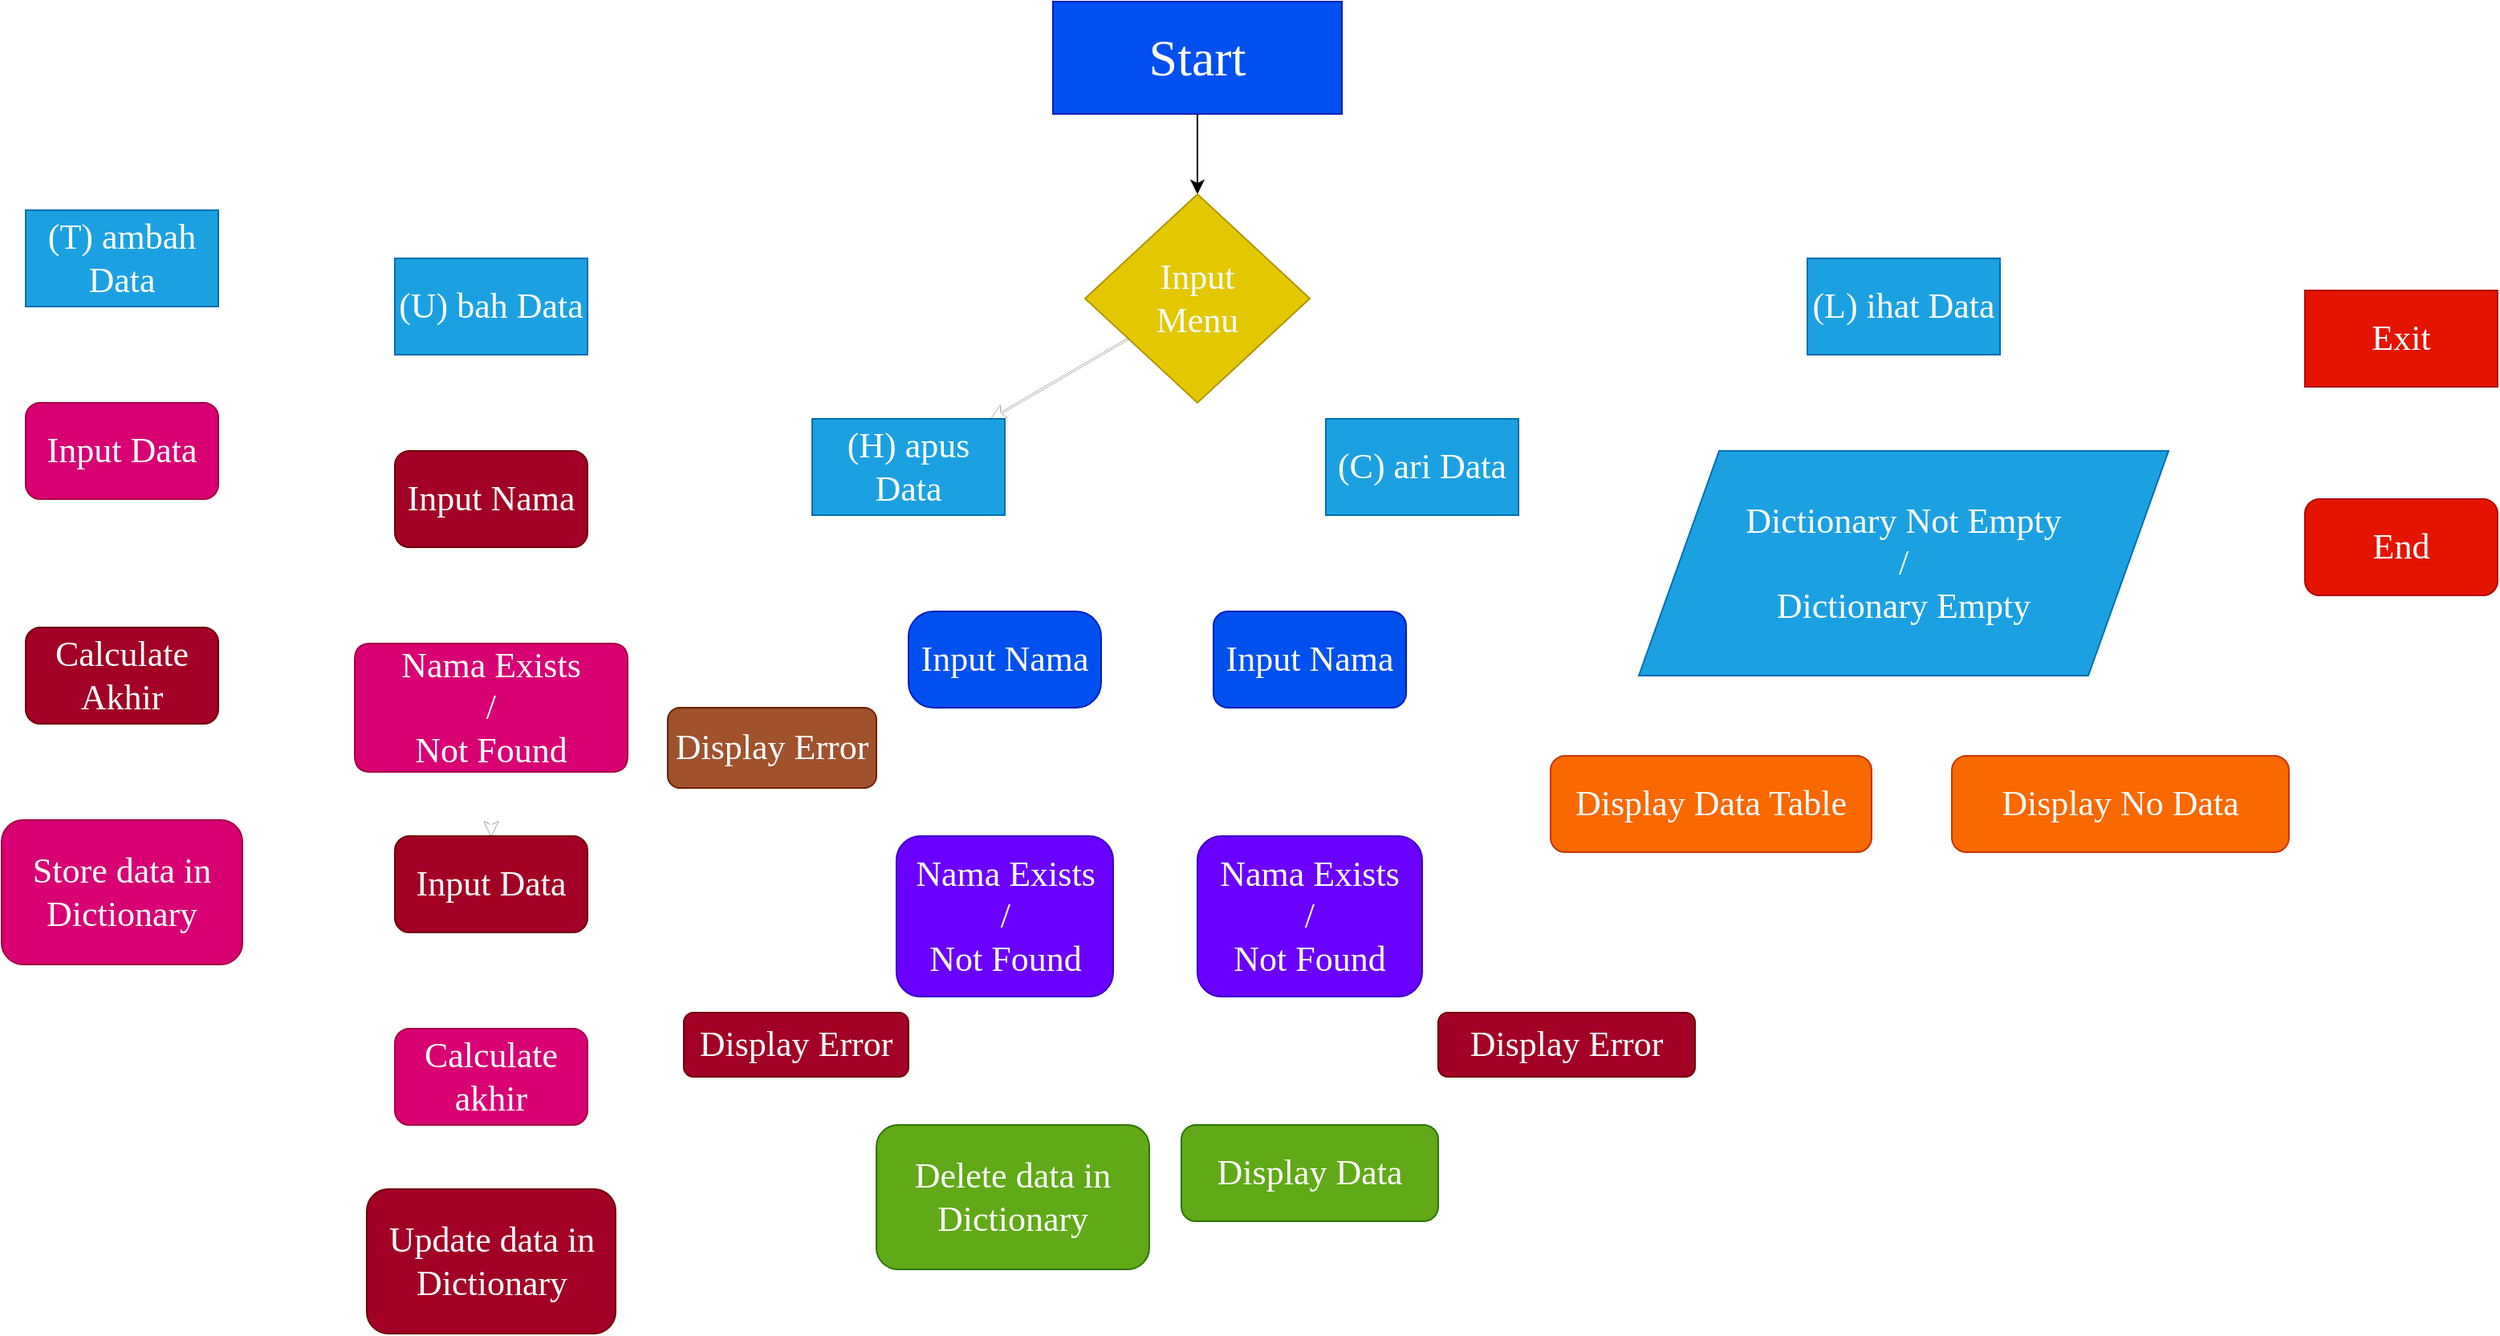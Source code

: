 <mxfile>
    <diagram id="xLfKkX5MmBfU5M6gmhwT" name="Page-1">
        <mxGraphModel dx="2039" dy="836" grid="1" gridSize="10" guides="1" tooltips="1" connect="1" arrows="1" fold="1" page="1" pageScale="1" pageWidth="850" pageHeight="1100" math="0" shadow="0">
            <root>
                <mxCell id="0"/>
                <mxCell id="1" parent="0"/>
                <mxCell id="8" value="" style="edgeStyle=none;html=1;fontFamily=Times New Roman;fontSize=22;" parent="1" source="3" target="4" edge="1">
                    <mxGeometry relative="1" as="geometry"/>
                </mxCell>
                <mxCell id="3" value="&lt;font style=&quot;font-size: 32px;&quot; face=&quot;Times New Roman&quot;&gt;Start&lt;/font&gt;" style="rounded=0;whiteSpace=wrap;html=1;fillColor=#0050ef;fontColor=#ffffff;strokeColor=#001DBC;" parent="1" vertex="1">
                    <mxGeometry x="350" y="20" width="180" height="70" as="geometry"/>
                </mxCell>
                <mxCell id="10" value="" style="edgeStyle=none;html=1;fontFamily=Times New Roman;fontSize=22;fillColor=#f5f5f5;strokeColor=#FFFFFF;" parent="1" source="4" target="9" edge="1">
                    <mxGeometry relative="1" as="geometry">
                        <Array as="points">
                            <mxPoint x="240" y="80"/>
                        </Array>
                    </mxGeometry>
                </mxCell>
                <mxCell id="23" value="" style="edgeStyle=none;html=1;fontFamily=Times New Roman;fontSize=22;fillColor=#f5f5f5;strokeColor=#FFFFFF;" parent="1" source="4" target="22" edge="1">
                    <mxGeometry relative="1" as="geometry">
                        <Array as="points">
                            <mxPoint x="320" y="170"/>
                        </Array>
                    </mxGeometry>
                </mxCell>
                <mxCell id="45" value="" style="edgeStyle=none;html=1;fontFamily=Times New Roman;fontSize=22;" parent="1" source="4" target="44" edge="1">
                    <mxGeometry relative="1" as="geometry"/>
                </mxCell>
                <mxCell id="491" value="" style="edgeStyle=none;html=1;fontFamily=Times New Roman;fontSize=22;strokeColor=#FFFFFF;fillColor=#f5f5f5;" parent="1" source="4" target="490" edge="1">
                    <mxGeometry relative="1" as="geometry">
                        <Array as="points">
                            <mxPoint x="600" y="170"/>
                        </Array>
                    </mxGeometry>
                </mxCell>
                <mxCell id="492" value="" style="edgeStyle=none;html=1;fontFamily=Times New Roman;fontSize=22;" parent="1" source="4" target="44" edge="1">
                    <mxGeometry relative="1" as="geometry"/>
                </mxCell>
                <mxCell id="493" value="" style="edgeStyle=none;html=1;fontFamily=Times New Roman;fontSize=22;fillColor=#f5f5f5;strokeColor=#FFFFFF;" parent="1" source="4" target="44" edge="1">
                    <mxGeometry relative="1" as="geometry"/>
                </mxCell>
                <mxCell id="495" value="" style="edgeStyle=none;html=1;fontFamily=Times New Roman;fontSize=22;fillColor=#f5f5f5;strokeColor=#FFFFFF;" parent="1" source="4" target="494" edge="1">
                    <mxGeometry relative="1" as="geometry"/>
                </mxCell>
                <mxCell id="516" value="" style="edgeStyle=none;html=1;fontFamily=Times New Roman;fontSize=22;strokeColor=#FFFFFF;fillColor=#f5f5f5;" parent="1" source="4" target="515" edge="1">
                    <mxGeometry relative="1" as="geometry">
                        <Array as="points">
                            <mxPoint x="640" y="80"/>
                        </Array>
                    </mxGeometry>
                </mxCell>
                <mxCell id="4" value="&lt;font color=&quot;#ffffff&quot;&gt;Input&lt;br&gt;Menu&lt;/font&gt;" style="rhombus;whiteSpace=wrap;html=1;fontFamily=Times New Roman;fontSize=22;fillColor=#e3c800;fontColor=#000000;strokeColor=#B09500;" parent="1" vertex="1">
                    <mxGeometry x="370" y="140" width="140" height="130" as="geometry"/>
                </mxCell>
                <mxCell id="14" value="" style="edgeStyle=none;html=1;fontFamily=Times New Roman;fontSize=22;strokeColor=#FFFFFF;fillColor=#f5f5f5;" parent="1" source="9" target="13" edge="1">
                    <mxGeometry relative="1" as="geometry"/>
                </mxCell>
                <mxCell id="9" value="(T) ambah Data" style="whiteSpace=wrap;html=1;fontSize=22;fontFamily=Times New Roman;fillColor=#1ba1e2;fontColor=#ffffff;strokeColor=#006EAF;" parent="1" vertex="1">
                    <mxGeometry x="-290" y="150" width="120" height="60" as="geometry"/>
                </mxCell>
                <mxCell id="16" value="" style="edgeStyle=none;html=1;fontFamily=Times New Roman;fontSize=22;strokeColor=#FFFFFF;fillColor=#f5f5f5;" parent="1" source="13" target="15" edge="1">
                    <mxGeometry relative="1" as="geometry"/>
                </mxCell>
                <mxCell id="13" value="Input Data" style="rounded=1;whiteSpace=wrap;html=1;fontSize=22;fontFamily=Times New Roman;fillColor=#d80073;fontColor=#ffffff;strokeColor=#A50040;" parent="1" vertex="1">
                    <mxGeometry x="-290" y="270" width="120" height="60" as="geometry"/>
                </mxCell>
                <mxCell id="18" value="" style="edgeStyle=none;html=1;fontFamily=Times New Roman;fontSize=22;strokeColor=#FFFFFF;fillColor=#f5f5f5;" parent="1" source="15" target="17" edge="1">
                    <mxGeometry relative="1" as="geometry"/>
                </mxCell>
                <mxCell id="15" value="Calculate Akhir" style="rounded=1;whiteSpace=wrap;html=1;fontSize=22;fontFamily=Times New Roman;fillColor=#a20025;fontColor=#ffffff;strokeColor=#6F0000;" parent="1" vertex="1">
                    <mxGeometry x="-290" y="410" width="120" height="60" as="geometry"/>
                </mxCell>
                <mxCell id="17" value="Store data in Dictionary" style="rounded=1;whiteSpace=wrap;html=1;fontSize=22;fontFamily=Times New Roman;fillColor=#d80073;fontColor=#ffffff;strokeColor=#A50040;" parent="1" vertex="1">
                    <mxGeometry x="-305" y="530" width="150" height="90" as="geometry"/>
                </mxCell>
                <mxCell id="27" value="" style="edgeStyle=none;html=1;fontFamily=Times New Roman;fontSize=22;strokeColor=#FFFFFF;" parent="1" source="22" target="26" edge="1">
                    <mxGeometry relative="1" as="geometry"/>
                </mxCell>
                <mxCell id="22" value="(U) bah Data" style="whiteSpace=wrap;html=1;fontSize=22;fontFamily=Times New Roman;fillColor=#1ba1e2;fontColor=#ffffff;strokeColor=#006EAF;" parent="1" vertex="1">
                    <mxGeometry x="-60" y="180" width="120" height="60" as="geometry"/>
                </mxCell>
                <mxCell id="29" value="" style="edgeStyle=none;html=1;fontFamily=Times New Roman;fontSize=22;strokeColor=#FFFFFF;" parent="1" source="26" target="28" edge="1">
                    <mxGeometry relative="1" as="geometry"/>
                </mxCell>
                <mxCell id="26" value="Input Nama" style="rounded=1;whiteSpace=wrap;html=1;fontSize=22;fontFamily=Times New Roman;fillColor=#a20025;fontColor=#ffffff;strokeColor=#6F0000;" parent="1" vertex="1">
                    <mxGeometry x="-60" y="300" width="120" height="60" as="geometry"/>
                </mxCell>
                <mxCell id="31" value="" style="edgeStyle=none;html=1;fontFamily=Times New Roman;fontSize=22;" parent="1" source="28" target="30" edge="1">
                    <mxGeometry relative="1" as="geometry"/>
                </mxCell>
                <mxCell id="32" value="" style="edgeStyle=none;html=1;fontFamily=Times New Roman;fontSize=22;" parent="1" source="28" target="30" edge="1">
                    <mxGeometry relative="1" as="geometry"/>
                </mxCell>
                <mxCell id="33" value="" style="edgeStyle=none;html=1;fontFamily=Times New Roman;fontSize=22;" parent="1" source="28" target="30" edge="1">
                    <mxGeometry relative="1" as="geometry"/>
                </mxCell>
                <mxCell id="34" value="" style="edgeStyle=none;html=1;fontFamily=Times New Roman;fontSize=22;strokeColor=#FFFFFF;" parent="1" source="28" target="30" edge="1">
                    <mxGeometry relative="1" as="geometry"/>
                </mxCell>
                <mxCell id="36" value="" style="edgeStyle=none;html=1;fontFamily=Times New Roman;fontSize=22;fillColor=#f5f5f5;strokeColor=#FFFFFF;" parent="1" source="28" target="35" edge="1">
                    <mxGeometry relative="1" as="geometry"/>
                </mxCell>
                <mxCell id="28" value="Nama Exists&lt;br&gt;/&lt;br&gt;Not Found" style="shape=parallelogram;perimeter=parallelogramPerimeter;whiteSpace=wrap;html=1;fixedSize=1;fontSize=22;fontFamily=Times New Roman;rounded=1;size=-10;fillColor=#d80073;fontColor=#ffffff;strokeColor=#A50040;" parent="1" vertex="1">
                    <mxGeometry x="-85" y="420" width="170" height="80" as="geometry"/>
                </mxCell>
                <mxCell id="39" value="" style="edgeStyle=none;html=1;fontFamily=Times New Roman;fontSize=22;strokeColor=#FFFFFF;fillColor=#f5f5f5;" parent="1" source="30" target="38" edge="1">
                    <mxGeometry relative="1" as="geometry"/>
                </mxCell>
                <mxCell id="30" value="Input Data" style="rounded=1;whiteSpace=wrap;html=1;fontSize=22;fontFamily=Times New Roman;fillColor=#a20025;fontColor=#ffffff;strokeColor=#6F0000;" parent="1" vertex="1">
                    <mxGeometry x="-60" y="540" width="120" height="60" as="geometry"/>
                </mxCell>
                <mxCell id="35" value="Display Error" style="rounded=1;whiteSpace=wrap;html=1;fontSize=22;fontFamily=Times New Roman;fillColor=#a0522d;fontColor=#ffffff;strokeColor=#6D1F00;" parent="1" vertex="1">
                    <mxGeometry x="110" y="460" width="130" height="50" as="geometry"/>
                </mxCell>
                <mxCell id="41" value="" style="edgeStyle=none;html=1;fontFamily=Times New Roman;fontSize=22;strokeColor=#FFFFFF;fillColor=#f5f5f5;" parent="1" source="38" target="40" edge="1">
                    <mxGeometry relative="1" as="geometry"/>
                </mxCell>
                <mxCell id="38" value="Calculate akhir" style="rounded=1;whiteSpace=wrap;html=1;fontSize=22;fontFamily=Times New Roman;fillColor=#d80073;fontColor=#ffffff;strokeColor=#A50040;" parent="1" vertex="1">
                    <mxGeometry x="-60" y="660" width="120" height="60" as="geometry"/>
                </mxCell>
                <mxCell id="40" value="Update data in Dictionary" style="rounded=1;whiteSpace=wrap;html=1;fontSize=22;fontFamily=Times New Roman;fillColor=#a20025;fontColor=#ffffff;strokeColor=#6F0000;" parent="1" vertex="1">
                    <mxGeometry x="-77.5" y="760" width="155" height="90" as="geometry"/>
                </mxCell>
                <mxCell id="47" value="" style="edgeStyle=none;html=1;fontFamily=Times New Roman;fontSize=22;fillColor=#f5f5f5;strokeColor=#FFFFFF;" parent="1" source="44" target="46" edge="1">
                    <mxGeometry relative="1" as="geometry"/>
                </mxCell>
                <mxCell id="44" value="(H) apus Data" style="whiteSpace=wrap;html=1;fontSize=22;fontFamily=Times New Roman;fillColor=#1ba1e2;fontColor=#ffffff;strokeColor=#006EAF;" parent="1" vertex="1">
                    <mxGeometry x="200" y="280" width="120" height="60" as="geometry"/>
                </mxCell>
                <mxCell id="484" value="" style="edgeStyle=none;html=1;fontFamily=Times New Roman;fontSize=22;strokeColor=#FFFFFF;fillColor=#f5f5f5;" parent="1" source="46" target="483" edge="1">
                    <mxGeometry relative="1" as="geometry"/>
                </mxCell>
                <mxCell id="46" value="Input Nama" style="rounded=1;whiteSpace=wrap;html=1;fontSize=22;fontFamily=Times New Roman;fillColor=#0050ef;fontColor=#ffffff;strokeColor=#001DBC;arcSize=26;" parent="1" vertex="1">
                    <mxGeometry x="260" y="400" width="120" height="60" as="geometry"/>
                </mxCell>
                <mxCell id="487" value="" style="edgeStyle=none;html=1;fontFamily=Times New Roman;fontSize=22;fillColor=#f5f5f5;strokeColor=#FFFFFF;" parent="1" source="483" target="486" edge="1">
                    <mxGeometry relative="1" as="geometry"/>
                </mxCell>
                <mxCell id="489" value="" style="edgeStyle=none;html=1;fontFamily=Times New Roman;fontSize=22;strokeColor=#FFFFFF;" parent="1" source="483" target="488" edge="1">
                    <mxGeometry relative="1" as="geometry"/>
                </mxCell>
                <mxCell id="483" value="Nama Exists&lt;br&gt;/&lt;br&gt;Not Found" style="rounded=1;whiteSpace=wrap;html=1;fontSize=22;fontFamily=Times New Roman;fillColor=#6a00ff;fontColor=#ffffff;strokeColor=#3700CC;" parent="1" vertex="1">
                    <mxGeometry x="252.5" y="540" width="135" height="100" as="geometry"/>
                </mxCell>
                <mxCell id="486" value="Display Error" style="rounded=1;whiteSpace=wrap;html=1;fontSize=22;fontFamily=Times New Roman;fillColor=#a20025;fontColor=#ffffff;strokeColor=#6F0000;" parent="1" vertex="1">
                    <mxGeometry x="120" y="650" width="140" height="40" as="geometry"/>
                </mxCell>
                <mxCell id="488" value="Delete data in Dictionary" style="rounded=1;whiteSpace=wrap;html=1;fontSize=22;fontFamily=Times New Roman;fillColor=#60a917;fontColor=#ffffff;strokeColor=#2D7600;" parent="1" vertex="1">
                    <mxGeometry x="240" y="720" width="170" height="90" as="geometry"/>
                </mxCell>
                <mxCell id="508" value="" style="edgeStyle=none;html=1;fontFamily=Times New Roman;fontSize=22;fillColor=#f5f5f5;strokeColor=#FFFFFF;" parent="1" source="490" target="507" edge="1">
                    <mxGeometry relative="1" as="geometry"/>
                </mxCell>
                <mxCell id="490" value="(L) ihat Data" style="whiteSpace=wrap;html=1;fontSize=22;fontFamily=Times New Roman;fillColor=#1ba1e2;fontColor=#ffffff;strokeColor=#006EAF;" parent="1" vertex="1">
                    <mxGeometry x="820" y="180" width="120" height="60" as="geometry"/>
                </mxCell>
                <mxCell id="497" value="" style="edgeStyle=none;html=1;fontFamily=Times New Roman;fontSize=22;fillColor=#f5f5f5;strokeColor=#FFFFFF;" parent="1" source="494" target="496" edge="1">
                    <mxGeometry relative="1" as="geometry"/>
                </mxCell>
                <mxCell id="494" value="(C) ari Data" style="whiteSpace=wrap;html=1;fontSize=22;fontFamily=Times New Roman;fillColor=#1ba1e2;fontColor=#ffffff;strokeColor=#006EAF;" parent="1" vertex="1">
                    <mxGeometry x="520" y="280" width="120" height="60" as="geometry"/>
                </mxCell>
                <mxCell id="499" value="" style="edgeStyle=none;html=1;fontFamily=Times New Roman;fontSize=22;fillColor=#f5f5f5;strokeColor=#FFFFFF;" parent="1" source="496" target="498" edge="1">
                    <mxGeometry relative="1" as="geometry"/>
                </mxCell>
                <mxCell id="496" value="Input Nama" style="rounded=1;whiteSpace=wrap;html=1;fontSize=22;fontFamily=Times New Roman;fillColor=#0050ef;fontColor=#ffffff;strokeColor=#001DBC;" parent="1" vertex="1">
                    <mxGeometry x="450" y="400" width="120" height="60" as="geometry"/>
                </mxCell>
                <mxCell id="502" value="" style="edgeStyle=none;html=1;fontFamily=Times New Roman;fontSize=22;fillColor=#f5f5f5;strokeColor=#FFFFFF;" parent="1" source="498" target="501" edge="1">
                    <mxGeometry relative="1" as="geometry"/>
                </mxCell>
                <mxCell id="504" value="" style="edgeStyle=none;html=1;fontFamily=Times New Roman;fontSize=22;fillColor=#f5f5f5;strokeColor=#FFFFFF;" parent="1" source="498" target="503" edge="1">
                    <mxGeometry relative="1" as="geometry"/>
                </mxCell>
                <mxCell id="498" value="Nama Exists&lt;br&gt;/&lt;br&gt;Not Found" style="whiteSpace=wrap;html=1;fontSize=22;fontFamily=Times New Roman;rounded=1;fillColor=#6a00ff;fontColor=#ffffff;strokeColor=#3700CC;" parent="1" vertex="1">
                    <mxGeometry x="440" y="540" width="140" height="100" as="geometry"/>
                </mxCell>
                <mxCell id="501" value="Display Error" style="rounded=1;whiteSpace=wrap;html=1;fontSize=22;fontFamily=Times New Roman;fillColor=#a20025;fontColor=#ffffff;strokeColor=#6F0000;" parent="1" vertex="1">
                    <mxGeometry x="590" y="650" width="160" height="40" as="geometry"/>
                </mxCell>
                <mxCell id="503" value="Display Data" style="rounded=1;whiteSpace=wrap;html=1;fontSize=22;fontFamily=Times New Roman;fillColor=#60a917;fontColor=#ffffff;strokeColor=#2D7600;" parent="1" vertex="1">
                    <mxGeometry x="430" y="720" width="160" height="60" as="geometry"/>
                </mxCell>
                <mxCell id="510" value="" style="edgeStyle=none;html=1;fontFamily=Times New Roman;fontSize=22;strokeColor=#FFFFFF;" parent="1" source="507" target="509" edge="1">
                    <mxGeometry relative="1" as="geometry"/>
                </mxCell>
                <mxCell id="513" value="" style="edgeStyle=none;html=1;fontFamily=Times New Roman;fontSize=22;strokeColor=#FFFFFF;" parent="1" source="507" target="512" edge="1">
                    <mxGeometry relative="1" as="geometry"/>
                </mxCell>
                <mxCell id="507" value="Dictionary Not Empty&lt;br&gt;/&lt;br&gt;Dictionary Empty" style="shape=parallelogram;perimeter=parallelogramPerimeter;whiteSpace=wrap;html=1;fixedSize=1;fontSize=22;fontFamily=Times New Roman;size=50;fillColor=#1ba1e2;fontColor=#ffffff;strokeColor=#006EAF;" parent="1" vertex="1">
                    <mxGeometry x="715" y="300" width="330" height="140" as="geometry"/>
                </mxCell>
                <mxCell id="509" value="&lt;font color=&quot;#ffffff&quot;&gt;Display Data Table&lt;/font&gt;" style="rounded=1;whiteSpace=wrap;html=1;fontSize=22;fontFamily=Times New Roman;fillColor=#fa6800;fontColor=#000000;strokeColor=#C73500;" parent="1" vertex="1">
                    <mxGeometry x="660" y="490" width="200" height="60" as="geometry"/>
                </mxCell>
                <mxCell id="512" value="&lt;font color=&quot;#ffffff&quot;&gt;Display No Data&lt;/font&gt;" style="rounded=1;whiteSpace=wrap;html=1;fontSize=22;fontFamily=Times New Roman;fillColor=#fa6800;fontColor=#000000;strokeColor=#C73500;" parent="1" vertex="1">
                    <mxGeometry x="910" y="490" width="210" height="60" as="geometry"/>
                </mxCell>
                <mxCell id="518" value="" style="edgeStyle=none;html=1;fontFamily=Times New Roman;fontSize=22;strokeColor=#FFFFFF;" parent="1" source="515" target="517" edge="1">
                    <mxGeometry relative="1" as="geometry"/>
                </mxCell>
                <mxCell id="515" value="Exit" style="whiteSpace=wrap;html=1;fontSize=22;fontFamily=Times New Roman;fillColor=#e51400;fontColor=#ffffff;strokeColor=#B20000;" parent="1" vertex="1">
                    <mxGeometry x="1130" y="200" width="120" height="60" as="geometry"/>
                </mxCell>
                <mxCell id="517" value="End" style="rounded=1;whiteSpace=wrap;html=1;fontSize=22;fontFamily=Times New Roman;fillColor=#e51400;fontColor=#ffffff;strokeColor=#B20000;" parent="1" vertex="1">
                    <mxGeometry x="1130" y="330" width="120" height="60" as="geometry"/>
                </mxCell>
            </root>
        </mxGraphModel>
    </diagram>
</mxfile>
